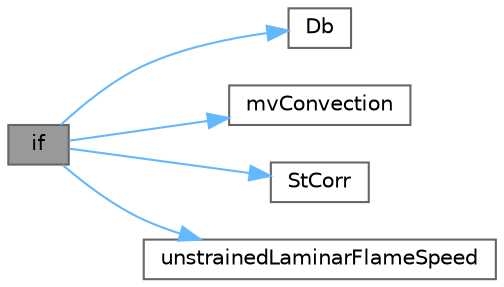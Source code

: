 digraph "if"
{
 // LATEX_PDF_SIZE
  bgcolor="transparent";
  edge [fontname=Helvetica,fontsize=10,labelfontname=Helvetica,labelfontsize=10];
  node [fontname=Helvetica,fontsize=10,shape=box,height=0.2,width=0.4];
  rankdir="LR";
  Node1 [id="Node000001",label="if",height=0.2,width=0.4,color="gray40", fillcolor="grey60", style="filled", fontcolor="black",tooltip=" "];
  Node1 -> Node2 [id="edge1_Node000001_Node000002",color="steelblue1",style="solid",tooltip=" "];
  Node2 [id="Node000002",label="Db",height=0.2,width=0.4,color="grey40", fillcolor="white", style="filled",URL="$PDRFoam_2bEqn_8H.html#a60e63db28174b559a0aefc71cf7e6d1f",tooltip=" "];
  Node1 -> Node3 [id="edge2_Node000001_Node000003",color="steelblue1",style="solid",tooltip=" "];
  Node3 [id="Node000003",label="mvConvection",height=0.2,width=0.4,color="grey40", fillcolor="white", style="filled",URL="$PDRFoam_2bEqn_8H.html#a0a9ca7de10b081b7e168b68a977f40f4",tooltip=" "];
  Node1 -> Node4 [id="edge3_Node000001_Node000004",color="steelblue1",style="solid",tooltip=" "];
  Node4 [id="Node000004",label="StCorr",height=0.2,width=0.4,color="grey40", fillcolor="white", style="filled",URL="$StCorr_8H.html#a2345b7d151d438a7923445f8b895881a",tooltip=" "];
  Node1 -> Node5 [id="edge4_Node000001_Node000005",color="steelblue1",style="solid",tooltip=" "];
  Node5 [id="Node000005",label="unstrainedLaminarFlameSpeed",height=0.2,width=0.4,color="grey40", fillcolor="white", style="filled",URL="$solvers_2combustion_2PDRFoam_2createFields_8H.html#a5c58194989d03c19b9e83989abf4b9a5",tooltip=" "];
}
